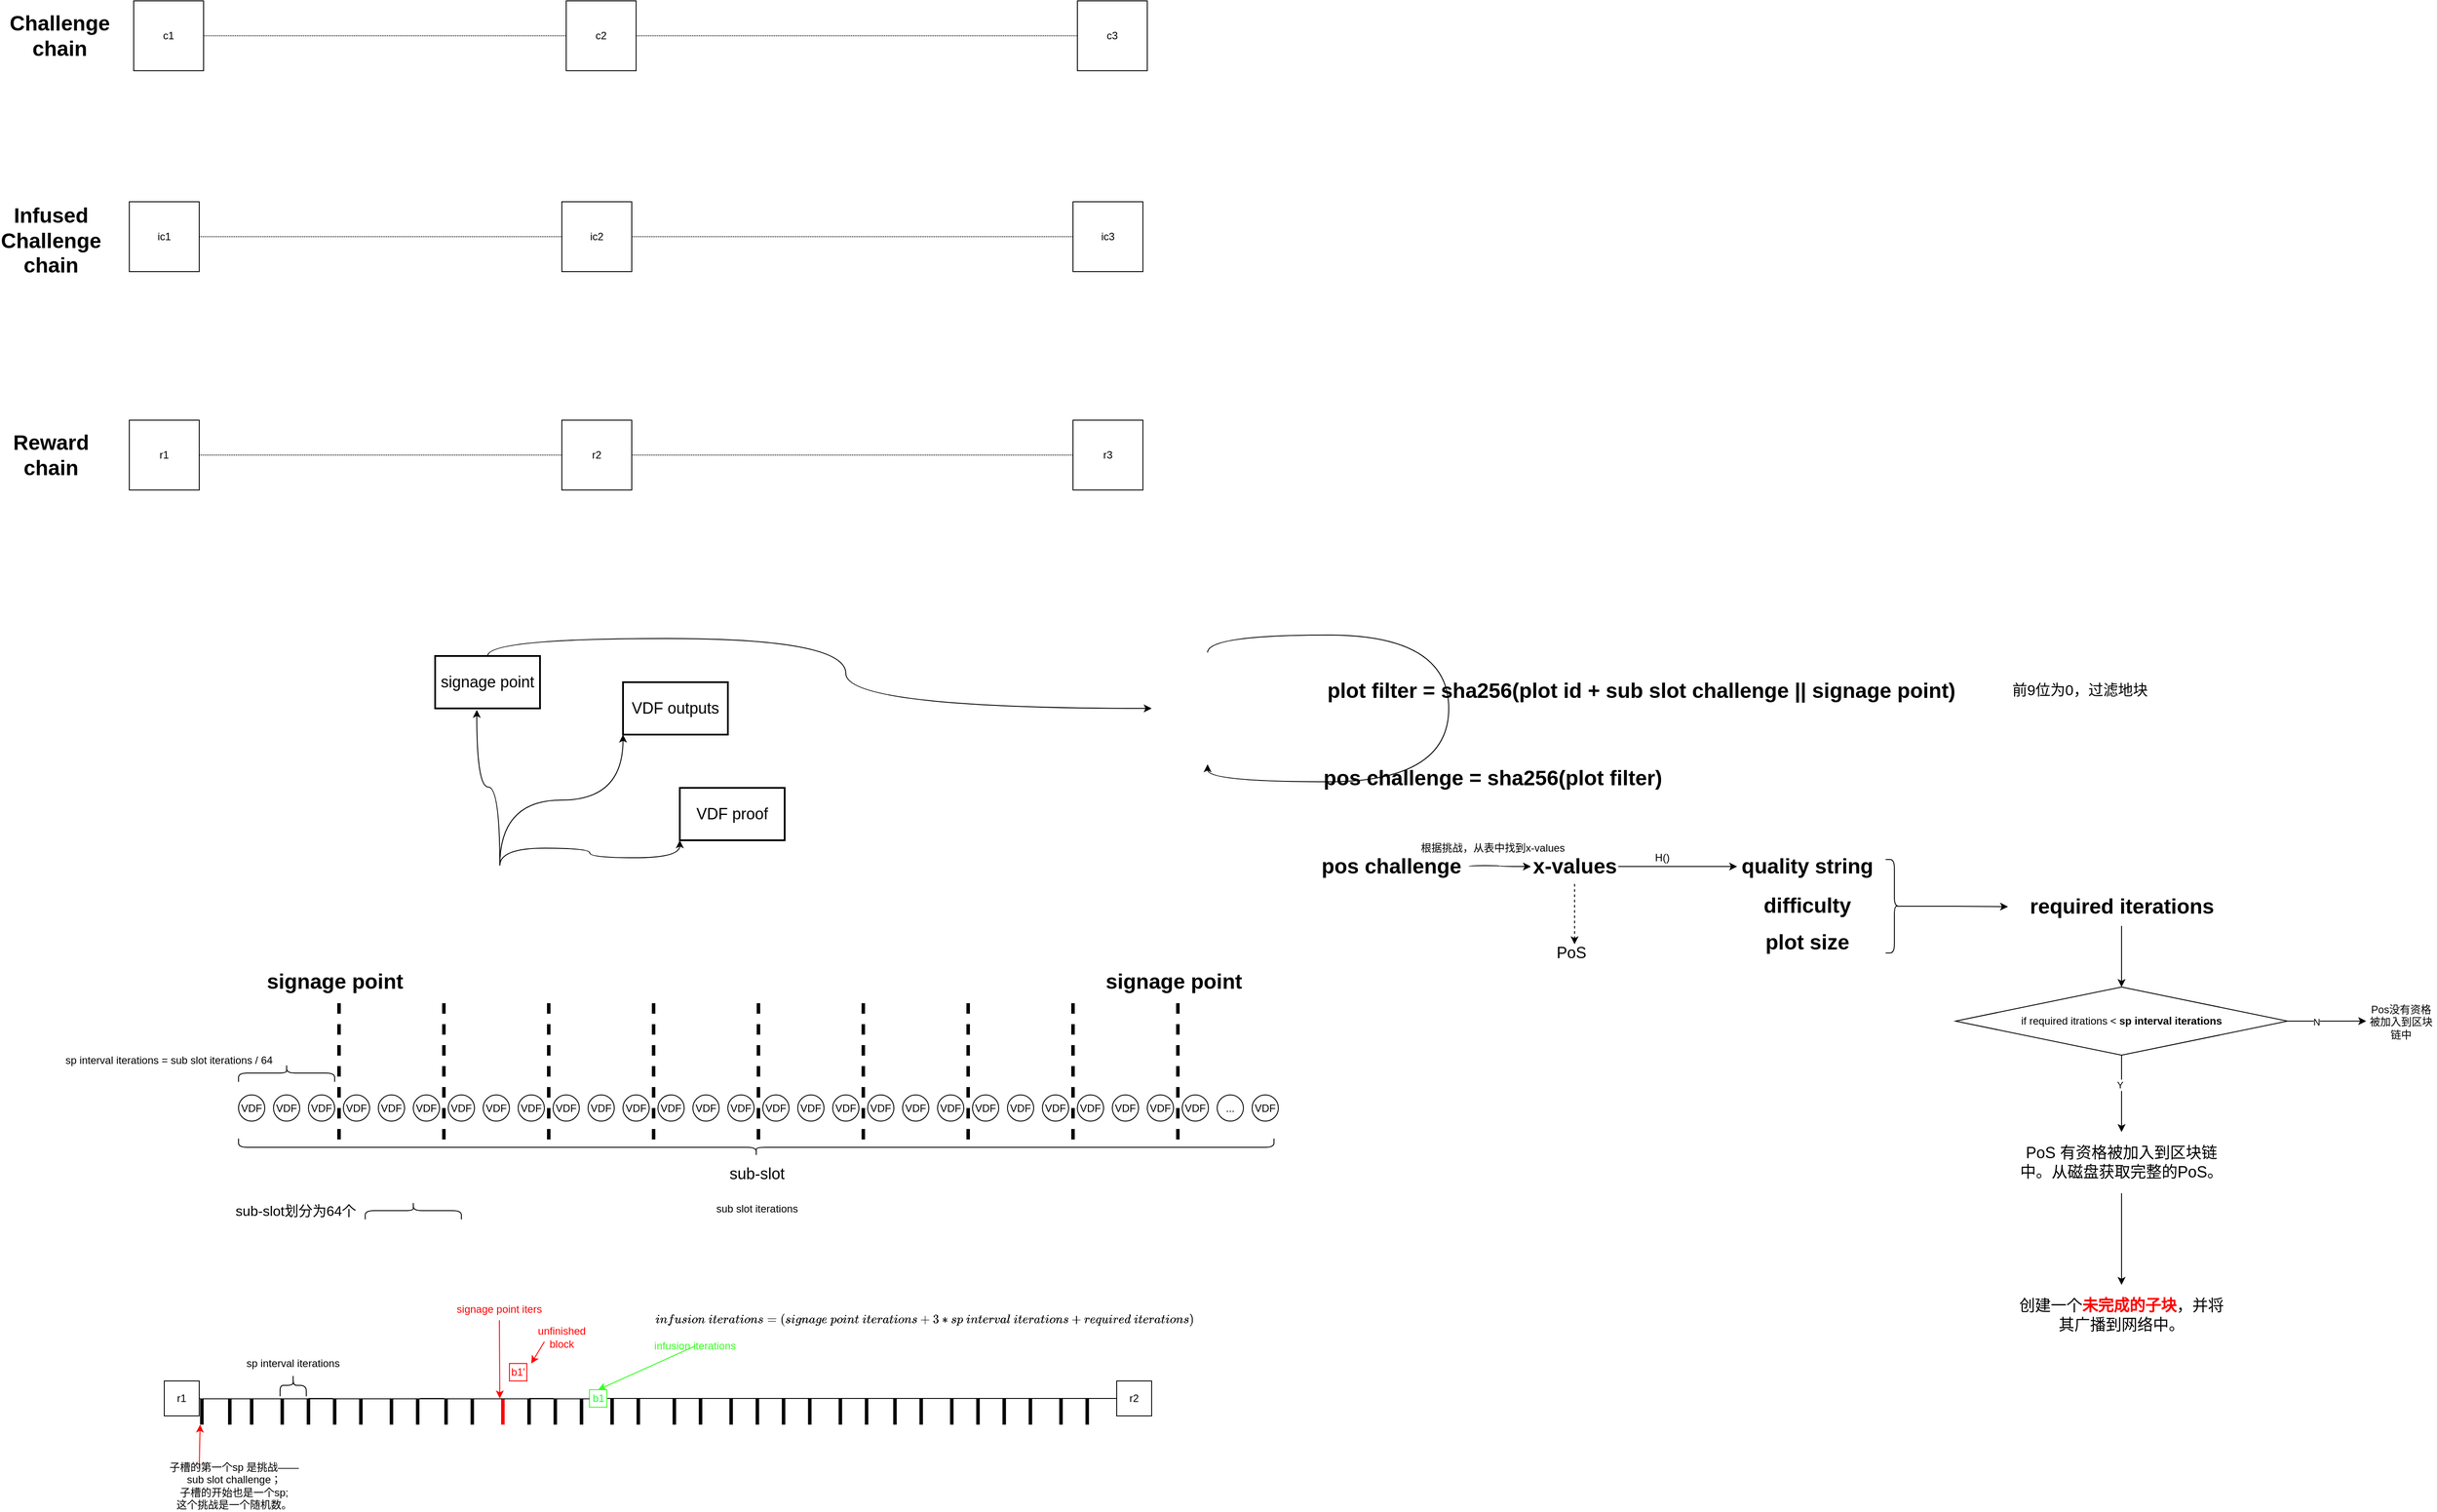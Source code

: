 <mxfile version="14.6.9" type="github">
  <diagram id="035lXdUgcAVy7hiELmCE" name="Page-1">
    <mxGraphModel dx="2868" dy="3054" grid="1" gridSize="10" guides="1" tooltips="1" connect="1" arrows="1" fold="1" page="1" pageScale="1" pageWidth="827" pageHeight="1169" math="1" shadow="0">
      <root>
        <mxCell id="0" />
        <mxCell id="1" parent="0" />
        <mxCell id="Hw3TztuoLMvqJDftlQ13-146" value="VDF" style="ellipse;whiteSpace=wrap;html=1;aspect=fixed;strokeWidth=1;" parent="1" vertex="1">
          <mxGeometry x="-1365" y="-817.5" width="30" height="30" as="geometry" />
        </mxCell>
        <mxCell id="Hw3TztuoLMvqJDftlQ13-150" value="&lt;span&gt;VDF&lt;/span&gt;" style="ellipse;whiteSpace=wrap;html=1;aspect=fixed;strokeWidth=1;" parent="1" vertex="1">
          <mxGeometry x="-1325" y="-817.5" width="30" height="30" as="geometry" />
        </mxCell>
        <mxCell id="Hw3TztuoLMvqJDftlQ13-151" value="&lt;span&gt;VDF&lt;/span&gt;" style="ellipse;whiteSpace=wrap;html=1;aspect=fixed;strokeWidth=1;" parent="1" vertex="1">
          <mxGeometry x="-1285" y="-817.5" width="30" height="30" as="geometry" />
        </mxCell>
        <mxCell id="Hw3TztuoLMvqJDftlQ13-152" value="&lt;span&gt;VDF&lt;/span&gt;" style="ellipse;whiteSpace=wrap;html=1;aspect=fixed;strokeWidth=1;" parent="1" vertex="1">
          <mxGeometry x="-1245" y="-817.5" width="30" height="30" as="geometry" />
        </mxCell>
        <mxCell id="Hw3TztuoLMvqJDftlQ13-153" value="&lt;span&gt;VDF&lt;/span&gt;" style="ellipse;whiteSpace=wrap;html=1;aspect=fixed;strokeWidth=1;" parent="1" vertex="1">
          <mxGeometry x="-1205" y="-817.5" width="30" height="30" as="geometry" />
        </mxCell>
        <mxCell id="Hw3TztuoLMvqJDftlQ13-154" value="&lt;meta charset=&quot;utf-8&quot;&gt;&lt;span style=&quot;color: rgb(0, 0, 0); font-family: helvetica; font-size: 12px; font-style: normal; font-weight: 400; letter-spacing: normal; text-align: center; text-indent: 0px; text-transform: none; word-spacing: 0px; background-color: rgb(248, 249, 250); display: inline; float: none;&quot;&gt;VDF&lt;/span&gt;" style="ellipse;whiteSpace=wrap;html=1;aspect=fixed;strokeWidth=1;" parent="1" vertex="1">
          <mxGeometry x="-1165" y="-817.5" width="30" height="30" as="geometry" />
        </mxCell>
        <mxCell id="Hw3TztuoLMvqJDftlQ13-155" value="&lt;span&gt;VDF&lt;/span&gt;" style="ellipse;whiteSpace=wrap;html=1;aspect=fixed;strokeWidth=1;" parent="1" vertex="1">
          <mxGeometry x="-1125" y="-817.5" width="30" height="30" as="geometry" />
        </mxCell>
        <mxCell id="Hw3TztuoLMvqJDftlQ13-156" value="&lt;span&gt;VDF&lt;/span&gt;" style="ellipse;whiteSpace=wrap;html=1;aspect=fixed;strokeWidth=1;" parent="1" vertex="1">
          <mxGeometry x="-1085" y="-817.5" width="30" height="30" as="geometry" />
        </mxCell>
        <mxCell id="Hw3TztuoLMvqJDftlQ13-157" value="&lt;span&gt;VDF&lt;/span&gt;" style="ellipse;whiteSpace=wrap;html=1;aspect=fixed;strokeWidth=1;" parent="1" vertex="1">
          <mxGeometry x="-1045" y="-817.5" width="30" height="30" as="geometry" />
        </mxCell>
        <mxCell id="Hw3TztuoLMvqJDftlQ13-158" value="&lt;span&gt;VDF&lt;/span&gt;" style="ellipse;whiteSpace=wrap;html=1;aspect=fixed;strokeWidth=1;" parent="1" vertex="1">
          <mxGeometry x="-1005" y="-817.5" width="30" height="30" as="geometry" />
        </mxCell>
        <mxCell id="Hw3TztuoLMvqJDftlQ13-159" value="&lt;span&gt;VDF&lt;/span&gt;" style="ellipse;whiteSpace=wrap;html=1;aspect=fixed;strokeWidth=1;" parent="1" vertex="1">
          <mxGeometry x="-965" y="-817.5" width="30" height="30" as="geometry" />
        </mxCell>
        <mxCell id="Hw3TztuoLMvqJDftlQ13-160" value="&lt;span&gt;VDF&lt;/span&gt;" style="ellipse;whiteSpace=wrap;html=1;aspect=fixed;strokeWidth=1;" parent="1" vertex="1">
          <mxGeometry x="-925" y="-817.5" width="30" height="30" as="geometry" />
        </mxCell>
        <mxCell id="Hw3TztuoLMvqJDftlQ13-161" value="&lt;span&gt;VDF&lt;/span&gt;" style="ellipse;whiteSpace=wrap;html=1;aspect=fixed;strokeWidth=1;" parent="1" vertex="1">
          <mxGeometry x="-885" y="-817.5" width="30" height="30" as="geometry" />
        </mxCell>
        <mxCell id="Hw3TztuoLMvqJDftlQ13-162" value="&lt;span&gt;VDF&lt;/span&gt;" style="ellipse;whiteSpace=wrap;html=1;aspect=fixed;strokeWidth=1;" parent="1" vertex="1">
          <mxGeometry x="-845" y="-817.5" width="30" height="30" as="geometry" />
        </mxCell>
        <mxCell id="Hw3TztuoLMvqJDftlQ13-163" value="&lt;span&gt;VDF&lt;/span&gt;" style="ellipse;whiteSpace=wrap;html=1;aspect=fixed;strokeWidth=1;" parent="1" vertex="1">
          <mxGeometry x="-805" y="-817.5" width="30" height="30" as="geometry" />
        </mxCell>
        <mxCell id="Hw3TztuoLMvqJDftlQ13-164" value="&lt;span&gt;VDF&lt;/span&gt;" style="ellipse;whiteSpace=wrap;html=1;aspect=fixed;strokeWidth=1;" parent="1" vertex="1">
          <mxGeometry x="-765" y="-817.5" width="30" height="30" as="geometry" />
        </mxCell>
        <mxCell id="Hw3TztuoLMvqJDftlQ13-165" value="&lt;span&gt;VDF&lt;/span&gt;" style="ellipse;whiteSpace=wrap;html=1;aspect=fixed;strokeWidth=1;" parent="1" vertex="1">
          <mxGeometry x="-725" y="-817.5" width="30" height="30" as="geometry" />
        </mxCell>
        <mxCell id="Hw3TztuoLMvqJDftlQ13-166" value="&lt;span&gt;VDF&lt;/span&gt;" style="ellipse;whiteSpace=wrap;html=1;aspect=fixed;strokeWidth=1;" parent="1" vertex="1">
          <mxGeometry x="-685" y="-817.5" width="30" height="30" as="geometry" />
        </mxCell>
        <mxCell id="Hw3TztuoLMvqJDftlQ13-167" value="&lt;span&gt;VDF&lt;/span&gt;" style="ellipse;whiteSpace=wrap;html=1;aspect=fixed;strokeWidth=1;" parent="1" vertex="1">
          <mxGeometry x="-645" y="-817.5" width="30" height="30" as="geometry" />
        </mxCell>
        <mxCell id="Hw3TztuoLMvqJDftlQ13-168" value="&lt;span&gt;VDF&lt;/span&gt;" style="ellipse;whiteSpace=wrap;html=1;aspect=fixed;strokeWidth=1;" parent="1" vertex="1">
          <mxGeometry x="-605" y="-817.5" width="30" height="30" as="geometry" />
        </mxCell>
        <mxCell id="Hw3TztuoLMvqJDftlQ13-169" value="&lt;span&gt;VDF&lt;/span&gt;" style="ellipse;whiteSpace=wrap;html=1;aspect=fixed;strokeWidth=1;" parent="1" vertex="1">
          <mxGeometry x="-565" y="-817.5" width="30" height="30" as="geometry" />
        </mxCell>
        <mxCell id="Hw3TztuoLMvqJDftlQ13-170" value="&lt;span&gt;VDF&lt;/span&gt;" style="ellipse;whiteSpace=wrap;html=1;aspect=fixed;strokeWidth=1;" parent="1" vertex="1">
          <mxGeometry x="-525" y="-817.5" width="30" height="30" as="geometry" />
        </mxCell>
        <mxCell id="Hw3TztuoLMvqJDftlQ13-171" value="&lt;span&gt;VDF&lt;/span&gt;" style="ellipse;whiteSpace=wrap;html=1;aspect=fixed;strokeWidth=1;" parent="1" vertex="1">
          <mxGeometry x="-485" y="-817.5" width="30" height="30" as="geometry" />
        </mxCell>
        <mxCell id="Hw3TztuoLMvqJDftlQ13-172" value="&lt;span&gt;VDF&lt;/span&gt;" style="ellipse;whiteSpace=wrap;html=1;aspect=fixed;strokeWidth=1;" parent="1" vertex="1">
          <mxGeometry x="-445" y="-817.5" width="30" height="30" as="geometry" />
        </mxCell>
        <mxCell id="Hw3TztuoLMvqJDftlQ13-173" value="&lt;span&gt;VDF&lt;/span&gt;" style="ellipse;whiteSpace=wrap;html=1;aspect=fixed;strokeWidth=1;" parent="1" vertex="1">
          <mxGeometry x="-405" y="-817.5" width="30" height="30" as="geometry" />
        </mxCell>
        <mxCell id="Hw3TztuoLMvqJDftlQ13-174" value="&lt;span&gt;VDF&lt;/span&gt;" style="ellipse;whiteSpace=wrap;html=1;aspect=fixed;strokeWidth=1;" parent="1" vertex="1">
          <mxGeometry x="-365" y="-817.5" width="30" height="30" as="geometry" />
        </mxCell>
        <mxCell id="Hw3TztuoLMvqJDftlQ13-175" value="&lt;span&gt;VDF&lt;/span&gt;" style="ellipse;whiteSpace=wrap;html=1;aspect=fixed;strokeWidth=1;" parent="1" vertex="1">
          <mxGeometry x="-325" y="-817.5" width="30" height="30" as="geometry" />
        </mxCell>
        <mxCell id="Hw3TztuoLMvqJDftlQ13-176" value="&lt;span&gt;VDF&lt;/span&gt;" style="ellipse;whiteSpace=wrap;html=1;aspect=fixed;strokeWidth=1;" parent="1" vertex="1">
          <mxGeometry x="-285" y="-817.5" width="30" height="30" as="geometry" />
        </mxCell>
        <mxCell id="Hw3TztuoLMvqJDftlQ13-177" value="&lt;span&gt;...&lt;/span&gt;" style="ellipse;whiteSpace=wrap;html=1;aspect=fixed;strokeWidth=1;" parent="1" vertex="1">
          <mxGeometry x="-245" y="-817.5" width="30" height="30" as="geometry" />
        </mxCell>
        <mxCell id="Hw3TztuoLMvqJDftlQ13-178" value="VDF" style="ellipse;whiteSpace=wrap;html=1;aspect=fixed;strokeWidth=1;" parent="1" vertex="1">
          <mxGeometry x="-205" y="-817.5" width="30" height="30" as="geometry" />
        </mxCell>
        <mxCell id="Hw3TztuoLMvqJDftlQ13-188" value="" style="shape=curlyBracket;whiteSpace=wrap;html=1;rounded=1;strokeWidth=1;rotation=-90;" parent="1" vertex="1">
          <mxGeometry x="-782.5" y="-1350" width="20" height="1185" as="geometry" />
        </mxCell>
        <mxCell id="Hw3TztuoLMvqJDftlQ13-189" value="&lt;font style=&quot;font-size: 18px&quot;&gt;sub-slot&lt;/font&gt;" style="text;html=1;align=center;verticalAlign=middle;resizable=0;points=[];autosize=1;strokeColor=none;" parent="1" vertex="1">
          <mxGeometry x="-812.5" y="-737.5" width="80" height="20" as="geometry" />
        </mxCell>
        <mxCell id="Hw3TztuoLMvqJDftlQ13-191" value="" style="shape=curlyBracket;whiteSpace=wrap;html=1;rounded=1;strokeWidth=1;rotation=90;" parent="1" vertex="1">
          <mxGeometry x="-1320" y="-897.5" width="20" height="110" as="geometry" />
        </mxCell>
        <mxCell id="Hw3TztuoLMvqJDftlQ13-193" value="" style="line;strokeWidth=4;direction=south;html=1;perimeter=backbonePerimeter;points=[];outlineConnect=0;dashed=1;" parent="1" vertex="1">
          <mxGeometry x="-1255" y="-922.5" width="10" height="160" as="geometry" />
        </mxCell>
        <mxCell id="Hw3TztuoLMvqJDftlQ13-194" value="" style="line;strokeWidth=4;direction=south;html=1;perimeter=backbonePerimeter;points=[];outlineConnect=0;dashed=1;" parent="1" vertex="1">
          <mxGeometry x="-1135" y="-922.5" width="10" height="160" as="geometry" />
        </mxCell>
        <mxCell id="Hw3TztuoLMvqJDftlQ13-195" value="" style="line;strokeWidth=4;direction=south;html=1;perimeter=backbonePerimeter;points=[];outlineConnect=0;dashed=1;" parent="1" vertex="1">
          <mxGeometry x="-1015" y="-922.5" width="10" height="160" as="geometry" />
        </mxCell>
        <mxCell id="Hw3TztuoLMvqJDftlQ13-196" value="" style="line;strokeWidth=4;direction=south;html=1;perimeter=backbonePerimeter;points=[];outlineConnect=0;dashed=1;" parent="1" vertex="1">
          <mxGeometry x="-895" y="-922.5" width="10" height="160" as="geometry" />
        </mxCell>
        <mxCell id="Hw3TztuoLMvqJDftlQ13-197" value="" style="line;strokeWidth=4;direction=south;html=1;perimeter=backbonePerimeter;points=[];outlineConnect=0;dashed=1;" parent="1" vertex="1">
          <mxGeometry x="-775" y="-922.5" width="10" height="160" as="geometry" />
        </mxCell>
        <mxCell id="Hw3TztuoLMvqJDftlQ13-198" value="" style="line;strokeWidth=4;direction=south;html=1;perimeter=backbonePerimeter;points=[];outlineConnect=0;dashed=1;" parent="1" vertex="1">
          <mxGeometry x="-655" y="-922.5" width="10" height="160" as="geometry" />
        </mxCell>
        <mxCell id="Hw3TztuoLMvqJDftlQ13-199" value="" style="line;strokeWidth=4;direction=south;html=1;perimeter=backbonePerimeter;points=[];outlineConnect=0;dashed=1;" parent="1" vertex="1">
          <mxGeometry x="-535" y="-922.5" width="10" height="160" as="geometry" />
        </mxCell>
        <mxCell id="Hw3TztuoLMvqJDftlQ13-200" value="" style="line;strokeWidth=4;direction=south;html=1;perimeter=backbonePerimeter;points=[];outlineConnect=0;dashed=1;" parent="1" vertex="1">
          <mxGeometry x="-415" y="-922.5" width="10" height="160" as="geometry" />
        </mxCell>
        <mxCell id="Hw3TztuoLMvqJDftlQ13-201" value="" style="line;strokeWidth=4;direction=south;html=1;perimeter=backbonePerimeter;points=[];outlineConnect=0;dashed=1;" parent="1" vertex="1">
          <mxGeometry x="-295" y="-922.5" width="10" height="160" as="geometry" />
        </mxCell>
        <mxCell id="Hw3TztuoLMvqJDftlQ13-203" value="signage point" style="text;strokeColor=none;fillColor=none;html=1;fontSize=24;fontStyle=1;verticalAlign=middle;align=center;" parent="1" vertex="1">
          <mxGeometry x="-1305" y="-967.5" width="100" height="40" as="geometry" />
        </mxCell>
        <mxCell id="Hw3TztuoLMvqJDftlQ13-204" value="signage point" style="text;strokeColor=none;fillColor=none;html=1;fontSize=24;fontStyle=1;verticalAlign=middle;align=center;" parent="1" vertex="1">
          <mxGeometry x="-345" y="-967.5" width="100" height="40" as="geometry" />
        </mxCell>
        <mxCell id="Hw3TztuoLMvqJDftlQ13-210" value="" style="group" parent="1" vertex="1" connectable="0">
          <mxGeometry x="-1375" y="-695" width="265" height="20" as="geometry" />
        </mxCell>
        <mxCell id="Hw3TztuoLMvqJDftlQ13-208" value="" style="shape=curlyBracket;whiteSpace=wrap;html=1;rounded=1;strokeWidth=1;rotation=90;" parent="Hw3TztuoLMvqJDftlQ13-210" vertex="1">
          <mxGeometry x="200" y="-45" width="20" height="110" as="geometry" />
        </mxCell>
        <mxCell id="Hw3TztuoLMvqJDftlQ13-209" value="&lt;font style=&quot;font-size: 16px&quot;&gt;sub-slot划分为64个&lt;/font&gt;" style="text;html=1;align=center;verticalAlign=middle;resizable=0;points=[];autosize=1;strokeColor=none;" parent="Hw3TztuoLMvqJDftlQ13-210" vertex="1">
          <mxGeometry width="150" height="20" as="geometry" />
        </mxCell>
        <mxCell id="Hw3TztuoLMvqJDftlQ13-215" value="sp interval iterations = sub slot iterations / 64" style="text;html=1;align=center;verticalAlign=middle;resizable=0;points=[];autosize=1;strokeColor=none;" parent="1" vertex="1">
          <mxGeometry x="-1570" y="-867.5" width="250" height="20" as="geometry" />
        </mxCell>
        <mxCell id="Hw3TztuoLMvqJDftlQ13-216" value="sub slot iterations" style="text;html=1;align=center;verticalAlign=middle;resizable=0;points=[];autosize=1;strokeColor=none;" parent="1" vertex="1">
          <mxGeometry x="-827.5" y="-697.5" width="110" height="20" as="geometry" />
        </mxCell>
        <mxCell id="Hw3TztuoLMvqJDftlQ13-223" style="edgeStyle=orthogonalEdgeStyle;rounded=0;orthogonalLoop=1;jettySize=auto;html=1;exitX=1;exitY=0;exitDx=0;exitDy=0;entryX=0.397;entryY=1.029;entryDx=0;entryDy=0;entryPerimeter=0;curved=1;" parent="1" source="Hw3TztuoLMvqJDftlQ13-218" target="Hw3TztuoLMvqJDftlQ13-220" edge="1">
          <mxGeometry relative="1" as="geometry">
            <mxPoint x="-1061.627" y="-1183.882" as="sourcePoint" />
          </mxGeometry>
        </mxCell>
        <mxCell id="Hw3TztuoLMvqJDftlQ13-226" style="edgeStyle=orthogonalEdgeStyle;rounded=0;orthogonalLoop=1;jettySize=auto;html=1;exitX=1;exitY=0;exitDx=0;exitDy=0;entryX=0;entryY=1;entryDx=0;entryDy=0;curved=1;" parent="1" source="Hw3TztuoLMvqJDftlQ13-218" target="Hw3TztuoLMvqJDftlQ13-221" edge="1">
          <mxGeometry relative="1" as="geometry">
            <mxPoint x="-993.745" y="-1161.255" as="sourcePoint" />
          </mxGeometry>
        </mxCell>
        <mxCell id="Hw3TztuoLMvqJDftlQ13-227" style="edgeStyle=orthogonalEdgeStyle;rounded=0;orthogonalLoop=1;jettySize=auto;html=1;exitX=1;exitY=0;exitDx=0;exitDy=0;entryX=0;entryY=1;entryDx=0;entryDy=0;curved=1;" parent="1" source="Hw3TztuoLMvqJDftlQ13-218" target="Hw3TztuoLMvqJDftlQ13-222" edge="1">
          <mxGeometry relative="1" as="geometry">
            <mxPoint x="-993.745" y="-1070.745" as="sourcePoint" />
          </mxGeometry>
        </mxCell>
        <mxCell id="Hw3TztuoLMvqJDftlQ13-218" value="" style="shape=image;html=1;verticalAlign=top;verticalLabelPosition=bottom;labelBackgroundColor=#ffffff;imageAspect=0;aspect=fixed;image=https://cdn4.iconfinder.com/data/icons/free-large-boss-icon-set/128/King.png;dashed=1;strokeWidth=2;" parent="1" vertex="1">
          <mxGeometry x="-1194" y="-1080" width="128" height="128" as="geometry" />
        </mxCell>
        <mxCell id="Hw3TztuoLMvqJDftlQ13-230" style="edgeStyle=orthogonalEdgeStyle;curved=1;rounded=0;orthogonalLoop=1;jettySize=auto;html=1;exitX=0.5;exitY=0;exitDx=0;exitDy=0;" parent="1" source="Hw3TztuoLMvqJDftlQ13-220" target="Hw3TztuoLMvqJDftlQ13-229" edge="1">
          <mxGeometry relative="1" as="geometry" />
        </mxCell>
        <mxCell id="Hw3TztuoLMvqJDftlQ13-220" value="&lt;font style=&quot;font-size: 18px&quot;&gt;signage point&lt;/font&gt;" style="rounded=0;whiteSpace=wrap;html=1;strokeWidth=2;" parent="1" vertex="1">
          <mxGeometry x="-1140" y="-1320" width="120" height="60" as="geometry" />
        </mxCell>
        <mxCell id="Hw3TztuoLMvqJDftlQ13-221" value="&lt;font style=&quot;font-size: 18px&quot;&gt;VDF outputs&lt;/font&gt;" style="rounded=0;whiteSpace=wrap;html=1;strokeWidth=2;" parent="1" vertex="1">
          <mxGeometry x="-925" y="-1290" width="120" height="60" as="geometry" />
        </mxCell>
        <mxCell id="Hw3TztuoLMvqJDftlQ13-222" value="&lt;font style=&quot;font-size: 18px&quot;&gt;VDF proof&lt;/font&gt;" style="rounded=0;whiteSpace=wrap;html=1;strokeWidth=2;" parent="1" vertex="1">
          <mxGeometry x="-860" y="-1169" width="120" height="60" as="geometry" />
        </mxCell>
        <mxCell id="Hw3TztuoLMvqJDftlQ13-229" value="" style="shape=image;html=1;verticalAlign=top;verticalLabelPosition=bottom;labelBackgroundColor=#ffffff;imageAspect=0;aspect=fixed;image=https://cdn0.iconfinder.com/data/icons/streamline-emoji-1/48/138-man-farmer-2-128.png;strokeWidth=2;" parent="1" vertex="1">
          <mxGeometry x="-320" y="-1324" width="128" height="128" as="geometry" />
        </mxCell>
        <mxCell id="Hw3TztuoLMvqJDftlQ13-232" style="edgeStyle=orthogonalEdgeStyle;curved=1;rounded=0;orthogonalLoop=1;jettySize=auto;html=1;exitX=0.5;exitY=0;exitDx=0;exitDy=0;" parent="1" source="Hw3TztuoLMvqJDftlQ13-229" target="Hw3TztuoLMvqJDftlQ13-229" edge="1">
          <mxGeometry relative="1" as="geometry">
            <Array as="points">
              <mxPoint x="-256" y="-1344" />
              <mxPoint x="20" y="-1344" />
              <mxPoint x="20" y="-1176" />
              <mxPoint x="-256" y="-1176" />
            </Array>
          </mxGeometry>
        </mxCell>
        <mxCell id="Hw3TztuoLMvqJDftlQ13-247" value="plot filter = sha256(plot id + sub slot challenge || signage point)" style="text;strokeColor=none;fillColor=none;html=1;fontSize=24;fontStyle=1;verticalAlign=middle;align=center;" parent="1" vertex="1">
          <mxGeometry x="190" y="-1300" width="100" height="40" as="geometry" />
        </mxCell>
        <mxCell id="Hw3TztuoLMvqJDftlQ13-249" value="pos challenge = sha256(plot filter)" style="text;strokeColor=none;fillColor=none;html=1;fontSize=24;fontStyle=1;verticalAlign=middle;align=center;" parent="1" vertex="1">
          <mxGeometry x="20" y="-1200" width="100" height="40" as="geometry" />
        </mxCell>
        <mxCell id="Hw3TztuoLMvqJDftlQ13-250" value="" style="shape=image;html=1;verticalAlign=top;verticalLabelPosition=bottom;labelBackgroundColor=#ffffff;imageAspect=0;aspect=fixed;image=https://cdn3.iconfinder.com/data/icons/google-material-design-icons/48/ic_looks_one_48px-128.png;strokeWidth=2;" parent="1" vertex="1">
          <mxGeometry x="-120.86" y="-1333" width="43" height="43" as="geometry" />
        </mxCell>
        <mxCell id="Hw3TztuoLMvqJDftlQ13-251" value="" style="shape=image;html=1;verticalAlign=top;verticalLabelPosition=bottom;labelBackgroundColor=#ffffff;imageAspect=0;aspect=fixed;image=https://cdn3.iconfinder.com/data/icons/google-material-design-icons/48/ic_looks_two_48px-128.png;strokeWidth=2;" parent="1" vertex="1">
          <mxGeometry x="-130" y="-1230" width="44" height="44" as="geometry" />
        </mxCell>
        <mxCell id="Hw3TztuoLMvqJDftlQ13-252" value="" style="shape=image;html=1;verticalAlign=top;verticalLabelPosition=bottom;labelBackgroundColor=#ffffff;imageAspect=0;aspect=fixed;image=https://cdn3.iconfinder.com/data/icons/google-material-design-icons/48/ic_looks_3_48px-128.png;strokeWidth=2;" parent="1" vertex="1">
          <mxGeometry x="-136" y="-1140" width="50" height="50" as="geometry" />
        </mxCell>
        <mxCell id="Hw3TztuoLMvqJDftlQ13-257" style="edgeStyle=orthogonalEdgeStyle;curved=1;rounded=0;orthogonalLoop=1;jettySize=auto;html=1;exitX=1;exitY=0.5;exitDx=0;exitDy=0;" parent="1" source="Hw3TztuoLMvqJDftlQ13-254" target="Hw3TztuoLMvqJDftlQ13-255" edge="1">
          <mxGeometry relative="1" as="geometry">
            <Array as="points">
              <mxPoint x="43" y="-1080" />
              <mxPoint x="79" y="-1080" />
              <mxPoint x="79" y="-1079" />
            </Array>
          </mxGeometry>
        </mxCell>
        <mxCell id="Hw3TztuoLMvqJDftlQ13-254" value="pos challenge" style="text;strokeColor=none;fillColor=none;html=1;fontSize=24;fontStyle=1;verticalAlign=middle;align=center;" parent="1" vertex="1">
          <mxGeometry x="-136" y="-1109" width="179.36" height="60" as="geometry" />
        </mxCell>
        <mxCell id="Hw3TztuoLMvqJDftlQ13-259" style="edgeStyle=orthogonalEdgeStyle;curved=1;rounded=0;orthogonalLoop=1;jettySize=auto;html=1;exitX=1;exitY=0.5;exitDx=0;exitDy=0;entryX=0;entryY=0.5;entryDx=0;entryDy=0;" parent="1" source="Hw3TztuoLMvqJDftlQ13-255" target="Hw3TztuoLMvqJDftlQ13-258" edge="1">
          <mxGeometry relative="1" as="geometry" />
        </mxCell>
        <mxCell id="OnlhV0EbAjbbrlNydcv9-27" style="edgeStyle=orthogonalEdgeStyle;rounded=0;orthogonalLoop=1;jettySize=auto;html=1;exitX=0.5;exitY=1;exitDx=0;exitDy=0;dashed=1;" parent="1" source="Hw3TztuoLMvqJDftlQ13-255" edge="1">
          <mxGeometry relative="1" as="geometry">
            <mxPoint x="164" y="-990" as="targetPoint" />
          </mxGeometry>
        </mxCell>
        <mxCell id="Hw3TztuoLMvqJDftlQ13-255" value="x-values" style="text;strokeColor=none;fillColor=none;html=1;fontSize=24;fontStyle=1;verticalAlign=middle;align=center;" parent="1" vertex="1">
          <mxGeometry x="114" y="-1099" width="100" height="40" as="geometry" />
        </mxCell>
        <mxCell id="Hw3TztuoLMvqJDftlQ13-258" value="quality string" style="text;strokeColor=none;fillColor=none;html=1;fontSize=24;fontStyle=1;verticalAlign=middle;align=center;" parent="1" vertex="1">
          <mxGeometry x="350" y="-1104" width="160" height="50" as="geometry" />
        </mxCell>
        <mxCell id="Hw3TztuoLMvqJDftlQ13-260" value="H()" style="text;html=1;align=center;verticalAlign=middle;resizable=0;points=[];autosize=1;strokeColor=none;" parent="1" vertex="1">
          <mxGeometry x="249" y="-1099" width="30" height="20" as="geometry" />
        </mxCell>
        <mxCell id="Hw3TztuoLMvqJDftlQ13-261" value="&lt;font style=&quot;font-size: 17px&quot;&gt;前9位为0，过滤地块&lt;/font&gt;" style="text;html=1;align=center;verticalAlign=middle;resizable=0;points=[];autosize=1;strokeColor=none;" parent="1" vertex="1">
          <mxGeometry x="657" y="-1290" width="170" height="20" as="geometry" />
        </mxCell>
        <mxCell id="OnlhV0EbAjbbrlNydcv9-19" value="difficulty" style="text;strokeColor=none;fillColor=none;html=1;fontSize=24;fontStyle=1;verticalAlign=middle;align=center;" parent="1" vertex="1">
          <mxGeometry x="350" y="-1059" width="160" height="50" as="geometry" />
        </mxCell>
        <mxCell id="OnlhV0EbAjbbrlNydcv9-20" value="plot size" style="text;strokeColor=none;fillColor=none;html=1;fontSize=24;fontStyle=1;verticalAlign=middle;align=center;" parent="1" vertex="1">
          <mxGeometry x="350" y="-1017.5" width="160" height="50" as="geometry" />
        </mxCell>
        <mxCell id="OnlhV0EbAjbbrlNydcv9-21" value="" style="group" parent="1" vertex="1" connectable="0">
          <mxGeometry x="600" y="-1055" width="380" height="525" as="geometry" />
        </mxCell>
        <mxCell id="OnlhV0EbAjbbrlNydcv9-1" value="required iterations" style="text;strokeColor=none;fillColor=none;html=1;fontSize=24;fontStyle=1;verticalAlign=middle;align=center;" parent="OnlhV0EbAjbbrlNydcv9-21" vertex="1">
          <mxGeometry x="60" width="260" height="44" as="geometry" />
        </mxCell>
        <mxCell id="OnlhV0EbAjbbrlNydcv9-6" value="if required itrations &amp;lt; &lt;b&gt;sp interval iterations&lt;/b&gt;" style="rhombus;whiteSpace=wrap;html=1;" parent="OnlhV0EbAjbbrlNydcv9-21" vertex="1">
          <mxGeometry y="114" width="380" height="78" as="geometry" />
        </mxCell>
        <mxCell id="OnlhV0EbAjbbrlNydcv9-8" style="edgeStyle=orthogonalEdgeStyle;rounded=0;orthogonalLoop=1;jettySize=auto;html=1;exitX=0.5;exitY=1;exitDx=0;exitDy=0;entryX=0.5;entryY=0;entryDx=0;entryDy=0;" parent="OnlhV0EbAjbbrlNydcv9-21" source="OnlhV0EbAjbbrlNydcv9-1" target="OnlhV0EbAjbbrlNydcv9-6" edge="1">
          <mxGeometry relative="1" as="geometry" />
        </mxCell>
        <mxCell id="OnlhV0EbAjbbrlNydcv9-10" value="&lt;span style=&quot;font-size: 18px&quot;&gt;PoS 有资格被加入到区块链中。从磁盘获取完整的PoS。&lt;/span&gt;" style="text;html=1;strokeColor=none;fillColor=none;align=center;verticalAlign=middle;whiteSpace=wrap;rounded=0;" parent="OnlhV0EbAjbbrlNydcv9-21" vertex="1">
          <mxGeometry x="67" y="280" width="246" height="70" as="geometry" />
        </mxCell>
        <mxCell id="OnlhV0EbAjbbrlNydcv9-13" style="edgeStyle=orthogonalEdgeStyle;rounded=0;orthogonalLoop=1;jettySize=auto;html=1;exitX=0.5;exitY=1;exitDx=0;exitDy=0;" parent="OnlhV0EbAjbbrlNydcv9-21" source="OnlhV0EbAjbbrlNydcv9-6" target="OnlhV0EbAjbbrlNydcv9-10" edge="1">
          <mxGeometry relative="1" as="geometry" />
        </mxCell>
        <mxCell id="OnlhV0EbAjbbrlNydcv9-14" value="Y" style="edgeLabel;html=1;align=center;verticalAlign=middle;resizable=0;points=[];" parent="OnlhV0EbAjbbrlNydcv9-13" vertex="1" connectable="0">
          <mxGeometry x="-0.236" y="-2" relative="1" as="geometry">
            <mxPoint as="offset" />
          </mxGeometry>
        </mxCell>
        <mxCell id="OnlhV0EbAjbbrlNydcv9-17" value="&lt;span style=&quot;font-size: 18px&quot;&gt;创建一个&lt;b&gt;&lt;font color=&quot;#ff0000&quot;&gt;未完成的子块&lt;/font&gt;&lt;/b&gt;，并将其广播到网络中。&lt;/span&gt;" style="text;html=1;strokeColor=none;fillColor=none;align=center;verticalAlign=middle;whiteSpace=wrap;rounded=0;" parent="OnlhV0EbAjbbrlNydcv9-21" vertex="1">
          <mxGeometry x="67" y="455" width="246" height="70" as="geometry" />
        </mxCell>
        <mxCell id="OnlhV0EbAjbbrlNydcv9-18" style="edgeStyle=orthogonalEdgeStyle;rounded=0;orthogonalLoop=1;jettySize=auto;html=1;exitX=0.5;exitY=1;exitDx=0;exitDy=0;" parent="OnlhV0EbAjbbrlNydcv9-21" source="OnlhV0EbAjbbrlNydcv9-10" target="OnlhV0EbAjbbrlNydcv9-17" edge="1">
          <mxGeometry relative="1" as="geometry" />
        </mxCell>
        <mxCell id="OnlhV0EbAjbbrlNydcv9-23" style="edgeStyle=orthogonalEdgeStyle;rounded=0;orthogonalLoop=1;jettySize=auto;html=1;exitX=0.1;exitY=0.5;exitDx=0;exitDy=0;exitPerimeter=0;" parent="1" source="OnlhV0EbAjbbrlNydcv9-22" target="OnlhV0EbAjbbrlNydcv9-1" edge="1">
          <mxGeometry relative="1" as="geometry" />
        </mxCell>
        <mxCell id="OnlhV0EbAjbbrlNydcv9-22" value="" style="shape=curlyBracket;whiteSpace=wrap;html=1;rounded=1;flipH=1;" parent="1" vertex="1">
          <mxGeometry x="520" y="-1087" width="20" height="107" as="geometry" />
        </mxCell>
        <mxCell id="OnlhV0EbAjbbrlNydcv9-24" style="edgeStyle=orthogonalEdgeStyle;rounded=0;orthogonalLoop=1;jettySize=auto;html=1;exitX=1;exitY=0.5;exitDx=0;exitDy=0;" parent="1" source="OnlhV0EbAjbbrlNydcv9-6" edge="1">
          <mxGeometry relative="1" as="geometry">
            <mxPoint x="1070" y="-902" as="targetPoint" />
          </mxGeometry>
        </mxCell>
        <mxCell id="OnlhV0EbAjbbrlNydcv9-26" value="N" style="edgeLabel;html=1;align=center;verticalAlign=middle;resizable=0;points=[];" parent="OnlhV0EbAjbbrlNydcv9-24" vertex="1" connectable="0">
          <mxGeometry x="-0.267" relative="1" as="geometry">
            <mxPoint y="1" as="offset" />
          </mxGeometry>
        </mxCell>
        <mxCell id="OnlhV0EbAjbbrlNydcv9-25" value="Pos没有资格被加入到区块链中" style="text;html=1;strokeColor=none;fillColor=none;align=center;verticalAlign=middle;whiteSpace=wrap;rounded=0;" parent="1" vertex="1">
          <mxGeometry x="1070" y="-927.5" width="80" height="52" as="geometry" />
        </mxCell>
        <mxCell id="OnlhV0EbAjbbrlNydcv9-28" value="&lt;font style=&quot;font-size: 18px&quot;&gt;PoS&lt;/font&gt;" style="text;html=1;align=center;verticalAlign=middle;resizable=0;points=[];autosize=1;strokeColor=none;" parent="1" vertex="1">
          <mxGeometry x="135" y="-990" width="50" height="20" as="geometry" />
        </mxCell>
        <mxCell id="OnlhV0EbAjbbrlNydcv9-29" value="" style="endArrow=none;html=1;startArrow=none;" parent="1" source="OnlhV0EbAjbbrlNydcv9-133" edge="1">
          <mxGeometry width="50" height="50" relative="1" as="geometry">
            <mxPoint x="-1410" y="-470" as="sourcePoint" />
            <mxPoint x="-360" y="-470" as="targetPoint" />
          </mxGeometry>
        </mxCell>
        <mxCell id="OnlhV0EbAjbbrlNydcv9-30" value="" style="line;strokeWidth=4;direction=south;html=1;perimeter=backbonePerimeter;points=[];outlineConnect=0;" parent="1" vertex="1">
          <mxGeometry x="-1412" y="-470" width="10" height="30" as="geometry" />
        </mxCell>
        <mxCell id="OnlhV0EbAjbbrlNydcv9-31" value="" style="endArrow=none;html=1;" parent="1" target="OnlhV0EbAjbbrlNydcv9-30" edge="1">
          <mxGeometry width="50" height="50" relative="1" as="geometry">
            <mxPoint x="-1410" y="-470" as="sourcePoint" />
            <mxPoint x="-360" y="-470" as="targetPoint" />
          </mxGeometry>
        </mxCell>
        <mxCell id="OnlhV0EbAjbbrlNydcv9-33" value="r1" style="whiteSpace=wrap;html=1;aspect=fixed;" parent="1" vertex="1">
          <mxGeometry x="-1450" y="-490" width="40" height="40" as="geometry" />
        </mxCell>
        <mxCell id="OnlhV0EbAjbbrlNydcv9-34" value="" style="line;strokeWidth=4;direction=south;html=1;perimeter=backbonePerimeter;points=[];outlineConnect=0;" parent="1" vertex="1">
          <mxGeometry x="-1355" y="-470" width="10" height="30" as="geometry" />
        </mxCell>
        <mxCell id="OnlhV0EbAjbbrlNydcv9-35" value="" style="line;strokeWidth=4;direction=south;html=1;perimeter=backbonePerimeter;points=[];outlineConnect=0;" parent="1" vertex="1">
          <mxGeometry x="-1320" y="-470" width="10" height="30" as="geometry" />
        </mxCell>
        <mxCell id="OnlhV0EbAjbbrlNydcv9-36" value="" style="line;strokeWidth=4;direction=south;html=1;perimeter=backbonePerimeter;points=[];outlineConnect=0;" parent="1" vertex="1">
          <mxGeometry x="-1290" y="-470" width="10" height="30" as="geometry" />
        </mxCell>
        <mxCell id="OnlhV0EbAjbbrlNydcv9-37" value="" style="line;strokeWidth=4;direction=south;html=1;perimeter=backbonePerimeter;points=[];outlineConnect=0;" parent="1" vertex="1">
          <mxGeometry x="-1260" y="-470" width="10" height="30" as="geometry" />
        </mxCell>
        <mxCell id="OnlhV0EbAjbbrlNydcv9-38" value="" style="endArrow=none;html=1;" parent="1" target="OnlhV0EbAjbbrlNydcv9-37" edge="1">
          <mxGeometry width="50" height="50" relative="1" as="geometry">
            <mxPoint x="-1285" y="-470" as="sourcePoint" />
            <mxPoint x="-235" y="-470" as="targetPoint" />
          </mxGeometry>
        </mxCell>
        <mxCell id="OnlhV0EbAjbbrlNydcv9-39" value="" style="line;strokeWidth=4;direction=south;html=1;perimeter=backbonePerimeter;points=[];outlineConnect=0;" parent="1" vertex="1">
          <mxGeometry x="-1230" y="-470" width="10" height="30" as="geometry" />
        </mxCell>
        <mxCell id="OnlhV0EbAjbbrlNydcv9-40" value="" style="line;strokeWidth=4;direction=south;html=1;perimeter=backbonePerimeter;points=[];outlineConnect=0;" parent="1" vertex="1">
          <mxGeometry x="-1195" y="-470" width="10" height="30" as="geometry" />
        </mxCell>
        <mxCell id="OnlhV0EbAjbbrlNydcv9-41" value="" style="line;strokeWidth=4;direction=south;html=1;perimeter=backbonePerimeter;points=[];outlineConnect=0;" parent="1" vertex="1">
          <mxGeometry x="-1165" y="-470" width="10" height="30" as="geometry" />
        </mxCell>
        <mxCell id="OnlhV0EbAjbbrlNydcv9-56" value="" style="line;strokeWidth=4;direction=south;html=1;perimeter=backbonePerimeter;points=[];outlineConnect=0;" parent="1" vertex="1">
          <mxGeometry x="-1132.5" y="-470" width="10" height="30" as="geometry" />
        </mxCell>
        <mxCell id="OnlhV0EbAjbbrlNydcv9-57" value="" style="endArrow=none;html=1;" parent="1" target="OnlhV0EbAjbbrlNydcv9-56" edge="1">
          <mxGeometry width="50" height="50" relative="1" as="geometry">
            <mxPoint x="-1157.5" y="-470" as="sourcePoint" />
            <mxPoint x="-107.5" y="-470" as="targetPoint" />
          </mxGeometry>
        </mxCell>
        <mxCell id="OnlhV0EbAjbbrlNydcv9-58" value="" style="line;strokeWidth=4;direction=south;html=1;perimeter=backbonePerimeter;points=[];outlineConnect=0;" parent="1" vertex="1">
          <mxGeometry x="-1102.5" y="-470" width="10" height="30" as="geometry" />
        </mxCell>
        <mxCell id="OnlhV0EbAjbbrlNydcv9-59" value="" style="line;strokeWidth=4;direction=south;html=1;perimeter=backbonePerimeter;points=[];outlineConnect=0;strokeColor=#FF0000;" parent="1" vertex="1">
          <mxGeometry x="-1067.5" y="-470" width="10" height="30" as="geometry" />
        </mxCell>
        <mxCell id="OnlhV0EbAjbbrlNydcv9-60" value="" style="line;strokeWidth=4;direction=south;html=1;perimeter=backbonePerimeter;points=[];outlineConnect=0;" parent="1" vertex="1">
          <mxGeometry x="-1037.5" y="-470" width="10" height="30" as="geometry" />
        </mxCell>
        <mxCell id="OnlhV0EbAjbbrlNydcv9-61" value="" style="line;strokeWidth=4;direction=south;html=1;perimeter=backbonePerimeter;points=[];outlineConnect=0;" parent="1" vertex="1">
          <mxGeometry x="-1007.5" y="-470" width="10" height="30" as="geometry" />
        </mxCell>
        <mxCell id="OnlhV0EbAjbbrlNydcv9-62" value="" style="endArrow=none;html=1;" parent="1" target="OnlhV0EbAjbbrlNydcv9-61" edge="1">
          <mxGeometry width="50" height="50" relative="1" as="geometry">
            <mxPoint x="-1032.5" y="-470" as="sourcePoint" />
            <mxPoint x="17.5" y="-470" as="targetPoint" />
          </mxGeometry>
        </mxCell>
        <mxCell id="OnlhV0EbAjbbrlNydcv9-63" value="" style="line;strokeWidth=4;direction=south;html=1;perimeter=backbonePerimeter;points=[];outlineConnect=0;" parent="1" vertex="1">
          <mxGeometry x="-977.5" y="-470" width="10" height="30" as="geometry" />
        </mxCell>
        <mxCell id="OnlhV0EbAjbbrlNydcv9-64" value="" style="line;strokeWidth=4;direction=south;html=1;perimeter=backbonePerimeter;points=[];outlineConnect=0;" parent="1" vertex="1">
          <mxGeometry x="-942.5" y="-470" width="10" height="30" as="geometry" />
        </mxCell>
        <mxCell id="OnlhV0EbAjbbrlNydcv9-65" value="" style="line;strokeWidth=4;direction=south;html=1;perimeter=backbonePerimeter;points=[];outlineConnect=0;" parent="1" vertex="1">
          <mxGeometry x="-912.5" y="-470" width="10" height="30" as="geometry" />
        </mxCell>
        <mxCell id="OnlhV0EbAjbbrlNydcv9-106" value="" style="line;strokeWidth=4;direction=south;html=1;perimeter=backbonePerimeter;points=[];outlineConnect=0;" parent="1" vertex="1">
          <mxGeometry x="-871.25" y="-470" width="10" height="30" as="geometry" />
        </mxCell>
        <mxCell id="OnlhV0EbAjbbrlNydcv9-107" value="" style="line;strokeWidth=4;direction=south;html=1;perimeter=backbonePerimeter;points=[];outlineConnect=0;" parent="1" vertex="1">
          <mxGeometry x="-841.25" y="-470" width="10" height="30" as="geometry" />
        </mxCell>
        <mxCell id="OnlhV0EbAjbbrlNydcv9-108" value="" style="line;strokeWidth=4;direction=south;html=1;perimeter=backbonePerimeter;points=[];outlineConnect=0;" parent="1" vertex="1">
          <mxGeometry x="-806.25" y="-470" width="10" height="30" as="geometry" />
        </mxCell>
        <mxCell id="OnlhV0EbAjbbrlNydcv9-109" value="" style="line;strokeWidth=4;direction=south;html=1;perimeter=backbonePerimeter;points=[];outlineConnect=0;" parent="1" vertex="1">
          <mxGeometry x="-776.25" y="-470" width="10" height="30" as="geometry" />
        </mxCell>
        <mxCell id="OnlhV0EbAjbbrlNydcv9-110" value="" style="line;strokeWidth=4;direction=south;html=1;perimeter=backbonePerimeter;points=[];outlineConnect=0;" parent="1" vertex="1">
          <mxGeometry x="-746.25" y="-470" width="10" height="30" as="geometry" />
        </mxCell>
        <mxCell id="OnlhV0EbAjbbrlNydcv9-111" value="" style="endArrow=none;html=1;" parent="1" target="OnlhV0EbAjbbrlNydcv9-110" edge="1">
          <mxGeometry width="50" height="50" relative="1" as="geometry">
            <mxPoint x="-771.25" y="-470" as="sourcePoint" />
            <mxPoint x="278.75" y="-470" as="targetPoint" />
          </mxGeometry>
        </mxCell>
        <mxCell id="OnlhV0EbAjbbrlNydcv9-112" value="" style="line;strokeWidth=4;direction=south;html=1;perimeter=backbonePerimeter;points=[];outlineConnect=0;" parent="1" vertex="1">
          <mxGeometry x="-716.25" y="-470" width="10" height="30" as="geometry" />
        </mxCell>
        <mxCell id="OnlhV0EbAjbbrlNydcv9-113" value="" style="line;strokeWidth=4;direction=south;html=1;perimeter=backbonePerimeter;points=[];outlineConnect=0;" parent="1" vertex="1">
          <mxGeometry x="-681.25" y="-470" width="10" height="30" as="geometry" />
        </mxCell>
        <mxCell id="OnlhV0EbAjbbrlNydcv9-114" value="" style="line;strokeWidth=4;direction=south;html=1;perimeter=backbonePerimeter;points=[];outlineConnect=0;" parent="1" vertex="1">
          <mxGeometry x="-651.25" y="-470" width="10" height="30" as="geometry" />
        </mxCell>
        <mxCell id="OnlhV0EbAjbbrlNydcv9-115" value="" style="line;strokeWidth=4;direction=south;html=1;perimeter=backbonePerimeter;points=[];outlineConnect=0;" parent="1" vertex="1">
          <mxGeometry x="-618.75" y="-470" width="10" height="30" as="geometry" />
        </mxCell>
        <mxCell id="OnlhV0EbAjbbrlNydcv9-116" value="" style="endArrow=none;html=1;" parent="1" target="OnlhV0EbAjbbrlNydcv9-115" edge="1">
          <mxGeometry width="50" height="50" relative="1" as="geometry">
            <mxPoint x="-643.75" y="-470" as="sourcePoint" />
            <mxPoint x="406.25" y="-470" as="targetPoint" />
          </mxGeometry>
        </mxCell>
        <mxCell id="OnlhV0EbAjbbrlNydcv9-117" value="" style="line;strokeWidth=4;direction=south;html=1;perimeter=backbonePerimeter;points=[];outlineConnect=0;" parent="1" vertex="1">
          <mxGeometry x="-588.75" y="-470" width="10" height="30" as="geometry" />
        </mxCell>
        <mxCell id="OnlhV0EbAjbbrlNydcv9-118" value="" style="line;strokeWidth=4;direction=south;html=1;perimeter=backbonePerimeter;points=[];outlineConnect=0;" parent="1" vertex="1">
          <mxGeometry x="-553.75" y="-470" width="10" height="30" as="geometry" />
        </mxCell>
        <mxCell id="OnlhV0EbAjbbrlNydcv9-119" value="" style="line;strokeWidth=4;direction=south;html=1;perimeter=backbonePerimeter;points=[];outlineConnect=0;" parent="1" vertex="1">
          <mxGeometry x="-523.75" y="-470" width="10" height="30" as="geometry" />
        </mxCell>
        <mxCell id="OnlhV0EbAjbbrlNydcv9-120" value="" style="line;strokeWidth=4;direction=south;html=1;perimeter=backbonePerimeter;points=[];outlineConnect=0;" parent="1" vertex="1">
          <mxGeometry x="-493.75" y="-470" width="10" height="30" as="geometry" />
        </mxCell>
        <mxCell id="OnlhV0EbAjbbrlNydcv9-121" value="" style="endArrow=none;html=1;" parent="1" target="OnlhV0EbAjbbrlNydcv9-120" edge="1">
          <mxGeometry width="50" height="50" relative="1" as="geometry">
            <mxPoint x="-518.75" y="-470" as="sourcePoint" />
            <mxPoint x="531.25" y="-470" as="targetPoint" />
          </mxGeometry>
        </mxCell>
        <mxCell id="OnlhV0EbAjbbrlNydcv9-122" value="" style="line;strokeWidth=4;direction=south;html=1;perimeter=backbonePerimeter;points=[];outlineConnect=0;" parent="1" vertex="1">
          <mxGeometry x="-463.75" y="-470" width="10" height="30" as="geometry" />
        </mxCell>
        <mxCell id="OnlhV0EbAjbbrlNydcv9-123" value="" style="line;strokeWidth=4;direction=south;html=1;perimeter=backbonePerimeter;points=[];outlineConnect=0;" parent="1" vertex="1">
          <mxGeometry x="-428.75" y="-470" width="10" height="30" as="geometry" />
        </mxCell>
        <mxCell id="OnlhV0EbAjbbrlNydcv9-124" value="" style="line;strokeWidth=4;direction=south;html=1;perimeter=backbonePerimeter;points=[];outlineConnect=0;" parent="1" vertex="1">
          <mxGeometry x="-398.75" y="-470" width="10" height="30" as="geometry" />
        </mxCell>
        <mxCell id="OnlhV0EbAjbbrlNydcv9-125" value="r2" style="whiteSpace=wrap;html=1;aspect=fixed;" parent="1" vertex="1">
          <mxGeometry x="-360" y="-490" width="40" height="40" as="geometry" />
        </mxCell>
        <mxCell id="OnlhV0EbAjbbrlNydcv9-127" value="" style="shape=curlyBracket;whiteSpace=wrap;html=1;rounded=1;strokeWidth=1;rotation=90;size=0.5;" parent="1" vertex="1">
          <mxGeometry x="-1315" y="-500" width="25" height="30" as="geometry" />
        </mxCell>
        <mxCell id="OnlhV0EbAjbbrlNydcv9-130" value="sp interval iterations" style="text;html=1;strokeColor=none;fillColor=none;align=center;verticalAlign=middle;whiteSpace=wrap;rounded=0;" parent="1" vertex="1">
          <mxGeometry x="-1360" y="-520" width="115" height="20" as="geometry" />
        </mxCell>
        <mxCell id="OnlhV0EbAjbbrlNydcv9-132" style="rounded=0;orthogonalLoop=1;jettySize=auto;html=1;exitX=0.5;exitY=1;exitDx=0;exitDy=0;strokeColor=#FF0000;" parent="1" source="OnlhV0EbAjbbrlNydcv9-131" edge="1">
          <mxGeometry relative="1" as="geometry">
            <mxPoint x="-1066" y="-470" as="targetPoint" />
          </mxGeometry>
        </mxCell>
        <mxCell id="OnlhV0EbAjbbrlNydcv9-131" value="&lt;font color=&quot;#ff0000&quot;&gt;signage point iters&lt;/font&gt;" style="text;html=1;strokeColor=none;fillColor=none;align=center;verticalAlign=middle;whiteSpace=wrap;rounded=0;" parent="1" vertex="1">
          <mxGeometry x="-1140" y="-584.5" width="147" height="25" as="geometry" />
        </mxCell>
        <mxCell id="OnlhV0EbAjbbrlNydcv9-133" value="&lt;font color=&quot;#1cff33&quot;&gt;b1&lt;/font&gt;" style="whiteSpace=wrap;html=1;aspect=fixed;strokeColor=#35FF1F;" parent="1" vertex="1">
          <mxGeometry x="-963.43" y="-480" width="20" height="20" as="geometry" />
        </mxCell>
        <mxCell id="OnlhV0EbAjbbrlNydcv9-136" value="" style="endArrow=none;html=1;startArrow=none;" parent="1" source="OnlhV0EbAjbbrlNydcv9-30" target="OnlhV0EbAjbbrlNydcv9-133" edge="1">
          <mxGeometry width="50" height="50" relative="1" as="geometry">
            <mxPoint x="-1379" y="-470" as="sourcePoint" />
            <mxPoint x="-360" y="-470" as="targetPoint" />
          </mxGeometry>
        </mxCell>
        <mxCell id="OnlhV0EbAjbbrlNydcv9-138" style="edgeStyle=none;rounded=0;orthogonalLoop=1;jettySize=auto;html=1;exitX=0;exitY=0.5;exitDx=0;exitDy=0;entryX=0.5;entryY=0;entryDx=0;entryDy=0;strokeColor=#35FF1F;" parent="1" source="OnlhV0EbAjbbrlNydcv9-137" target="OnlhV0EbAjbbrlNydcv9-133" edge="1">
          <mxGeometry relative="1" as="geometry" />
        </mxCell>
        <mxCell id="OnlhV0EbAjbbrlNydcv9-137" value="&lt;font color=&quot;#35ff1f&quot;&gt;infusion iterations&lt;/font&gt;" style="text;html=1;strokeColor=none;fillColor=none;align=center;verticalAlign=middle;whiteSpace=wrap;rounded=0;" parent="1" vertex="1">
          <mxGeometry x="-895" y="-530" width="105" as="geometry" />
        </mxCell>
        <mxCell id="OnlhV0EbAjbbrlNydcv9-139" value="$$infusion\ iterations = (signage\ point\ iterations + 3 * sp\ interval\ iterations + required\ iterations) $$" style="text;html=1;align=center;verticalAlign=middle;resizable=0;points=[];autosize=1;strokeColor=none;" parent="1" vertex="1">
          <mxGeometry x="-855" y="-570" width="550" height="20" as="geometry" />
        </mxCell>
        <mxCell id="OnlhV0EbAjbbrlNydcv9-140" value="&lt;font color=&quot;#ff0000&quot;&gt;b1&#39;&lt;/font&gt;" style="whiteSpace=wrap;html=1;aspect=fixed;strokeColor=#FF0000;" parent="1" vertex="1">
          <mxGeometry x="-1055" y="-510" width="20" height="20" as="geometry" />
        </mxCell>
        <mxCell id="OnlhV0EbAjbbrlNydcv9-143" style="edgeStyle=none;rounded=0;orthogonalLoop=1;jettySize=auto;html=1;exitX=0;exitY=0.75;exitDx=0;exitDy=0;strokeColor=#FF0000;" parent="1" source="OnlhV0EbAjbbrlNydcv9-142" edge="1">
          <mxGeometry relative="1" as="geometry">
            <mxPoint x="-1030" y="-510" as="targetPoint" />
          </mxGeometry>
        </mxCell>
        <mxCell id="OnlhV0EbAjbbrlNydcv9-142" value="&lt;font color=&quot;#ff0000&quot;&gt;unfinished block&lt;/font&gt;" style="text;html=1;strokeColor=none;fillColor=none;align=center;verticalAlign=middle;whiteSpace=wrap;rounded=0;" parent="1" vertex="1">
          <mxGeometry x="-1015" y="-550" width="40" height="20" as="geometry" />
        </mxCell>
        <mxCell id="OnlhV0EbAjbbrlNydcv9-147" style="edgeStyle=none;rounded=0;orthogonalLoop=1;jettySize=auto;html=1;exitX=0.25;exitY=0;exitDx=0;exitDy=0;strokeColor=#FF0000;" parent="1" source="OnlhV0EbAjbbrlNydcv9-144" target="OnlhV0EbAjbbrlNydcv9-30" edge="1">
          <mxGeometry relative="1" as="geometry" />
        </mxCell>
        <mxCell id="OnlhV0EbAjbbrlNydcv9-144" value="子槽的第一个sp 是挑战——sub slot challenge；&lt;br&gt;子槽的开始也是一个sp;&lt;br&gt;这个挑战是一个随机数。&lt;br&gt;" style="text;html=1;strokeColor=none;fillColor=none;align=center;verticalAlign=middle;whiteSpace=wrap;rounded=0;" parent="1" vertex="1">
          <mxGeometry x="-1450" y="-390" width="160" height="40" as="geometry" />
        </mxCell>
        <mxCell id="bTtrF6jOQxlcVCmn8rTT-3" style="edgeStyle=orthogonalEdgeStyle;rounded=0;orthogonalLoop=1;jettySize=auto;html=1;exitX=1;exitY=0.5;exitDx=0;exitDy=0;entryX=0;entryY=0.5;entryDx=0;entryDy=0;dashed=1;dashPattern=1 1;endArrow=none;endFill=0;" edge="1" parent="1" source="OnlhV0EbAjbbrlNydcv9-153" target="bTtrF6jOQxlcVCmn8rTT-1">
          <mxGeometry relative="1" as="geometry" />
        </mxCell>
        <mxCell id="OnlhV0EbAjbbrlNydcv9-153" value="c1" style="whiteSpace=wrap;html=1;aspect=fixed;" parent="1" vertex="1">
          <mxGeometry x="-1485" y="-2070" width="80" height="80" as="geometry" />
        </mxCell>
        <mxCell id="bTtrF6jOQxlcVCmn8rTT-4" style="edgeStyle=orthogonalEdgeStyle;rounded=0;orthogonalLoop=1;jettySize=auto;html=1;exitX=1;exitY=0.5;exitDx=0;exitDy=0;entryX=0;entryY=0.5;entryDx=0;entryDy=0;dashed=1;dashPattern=1 1;endArrow=none;endFill=0;" edge="1" parent="1" source="bTtrF6jOQxlcVCmn8rTT-1" target="bTtrF6jOQxlcVCmn8rTT-2">
          <mxGeometry relative="1" as="geometry" />
        </mxCell>
        <mxCell id="bTtrF6jOQxlcVCmn8rTT-1" value="c2" style="whiteSpace=wrap;html=1;aspect=fixed;" vertex="1" parent="1">
          <mxGeometry x="-990" y="-2070" width="80" height="80" as="geometry" />
        </mxCell>
        <mxCell id="bTtrF6jOQxlcVCmn8rTT-2" value="c3" style="whiteSpace=wrap;html=1;aspect=fixed;" vertex="1" parent="1">
          <mxGeometry x="-405" y="-2070" width="80" height="80" as="geometry" />
        </mxCell>
        <mxCell id="bTtrF6jOQxlcVCmn8rTT-5" style="edgeStyle=orthogonalEdgeStyle;rounded=0;orthogonalLoop=1;jettySize=auto;html=1;exitX=1;exitY=0.5;exitDx=0;exitDy=0;entryX=0;entryY=0.5;entryDx=0;entryDy=0;dashed=1;dashPattern=1 1;endArrow=none;endFill=0;" edge="1" parent="1" source="bTtrF6jOQxlcVCmn8rTT-6" target="bTtrF6jOQxlcVCmn8rTT-8">
          <mxGeometry relative="1" as="geometry" />
        </mxCell>
        <mxCell id="bTtrF6jOQxlcVCmn8rTT-6" value="ic1" style="whiteSpace=wrap;html=1;aspect=fixed;" vertex="1" parent="1">
          <mxGeometry x="-1490" y="-1840" width="80" height="80" as="geometry" />
        </mxCell>
        <mxCell id="bTtrF6jOQxlcVCmn8rTT-7" style="edgeStyle=orthogonalEdgeStyle;rounded=0;orthogonalLoop=1;jettySize=auto;html=1;exitX=1;exitY=0.5;exitDx=0;exitDy=0;entryX=0;entryY=0.5;entryDx=0;entryDy=0;dashed=1;dashPattern=1 1;endArrow=none;endFill=0;" edge="1" parent="1" source="bTtrF6jOQxlcVCmn8rTT-8" target="bTtrF6jOQxlcVCmn8rTT-9">
          <mxGeometry relative="1" as="geometry" />
        </mxCell>
        <mxCell id="bTtrF6jOQxlcVCmn8rTT-8" value="ic2" style="whiteSpace=wrap;html=1;aspect=fixed;" vertex="1" parent="1">
          <mxGeometry x="-995" y="-1840" width="80" height="80" as="geometry" />
        </mxCell>
        <mxCell id="bTtrF6jOQxlcVCmn8rTT-9" value="ic3" style="whiteSpace=wrap;html=1;aspect=fixed;" vertex="1" parent="1">
          <mxGeometry x="-410" y="-1840" width="80" height="80" as="geometry" />
        </mxCell>
        <mxCell id="bTtrF6jOQxlcVCmn8rTT-10" style="edgeStyle=orthogonalEdgeStyle;rounded=0;orthogonalLoop=1;jettySize=auto;html=1;exitX=1;exitY=0.5;exitDx=0;exitDy=0;entryX=0;entryY=0.5;entryDx=0;entryDy=0;dashed=1;dashPattern=1 1;endArrow=none;endFill=0;" edge="1" parent="1" source="bTtrF6jOQxlcVCmn8rTT-11" target="bTtrF6jOQxlcVCmn8rTT-13">
          <mxGeometry relative="1" as="geometry" />
        </mxCell>
        <mxCell id="bTtrF6jOQxlcVCmn8rTT-11" value="r1" style="whiteSpace=wrap;html=1;aspect=fixed;" vertex="1" parent="1">
          <mxGeometry x="-1490" y="-1590" width="80" height="80" as="geometry" />
        </mxCell>
        <mxCell id="bTtrF6jOQxlcVCmn8rTT-12" style="edgeStyle=orthogonalEdgeStyle;rounded=0;orthogonalLoop=1;jettySize=auto;html=1;exitX=1;exitY=0.5;exitDx=0;exitDy=0;entryX=0;entryY=0.5;entryDx=0;entryDy=0;dashed=1;dashPattern=1 1;endArrow=none;endFill=0;" edge="1" parent="1" source="bTtrF6jOQxlcVCmn8rTT-13" target="bTtrF6jOQxlcVCmn8rTT-14">
          <mxGeometry relative="1" as="geometry" />
        </mxCell>
        <mxCell id="bTtrF6jOQxlcVCmn8rTT-13" value="r2" style="whiteSpace=wrap;html=1;aspect=fixed;" vertex="1" parent="1">
          <mxGeometry x="-995" y="-1590" width="80" height="80" as="geometry" />
        </mxCell>
        <mxCell id="bTtrF6jOQxlcVCmn8rTT-14" value="r3" style="whiteSpace=wrap;html=1;aspect=fixed;" vertex="1" parent="1">
          <mxGeometry x="-410" y="-1590" width="80" height="80" as="geometry" />
        </mxCell>
        <mxCell id="bTtrF6jOQxlcVCmn8rTT-15" value="Challenge&lt;br&gt;chain" style="text;strokeColor=none;fillColor=none;html=1;fontSize=24;fontStyle=1;verticalAlign=middle;align=center;" vertex="1" parent="1">
          <mxGeometry x="-1620" y="-2050" width="100" height="40" as="geometry" />
        </mxCell>
        <mxCell id="bTtrF6jOQxlcVCmn8rTT-16" value="&lt;br&gt;Infused&lt;br&gt;Challenge&lt;br&gt;chain" style="text;strokeColor=none;fillColor=none;html=1;fontSize=24;fontStyle=1;verticalAlign=middle;align=center;" vertex="1" parent="1">
          <mxGeometry x="-1630" y="-1830" width="100" height="40" as="geometry" />
        </mxCell>
        <mxCell id="bTtrF6jOQxlcVCmn8rTT-17" value="Reward&lt;br&gt;chain" style="text;strokeColor=none;fillColor=none;html=1;fontSize=24;fontStyle=1;verticalAlign=middle;align=center;" vertex="1" parent="1">
          <mxGeometry x="-1630" y="-1570" width="100" height="40" as="geometry" />
        </mxCell>
        <mxCell id="bTtrF6jOQxlcVCmn8rTT-36" value="" style="line;strokeWidth=4;direction=south;html=1;perimeter=backbonePerimeter;points=[];outlineConnect=0;" vertex="1" parent="1">
          <mxGeometry x="-1380" y="-470" width="10" height="30" as="geometry" />
        </mxCell>
        <mxCell id="bTtrF6jOQxlcVCmn8rTT-37" value="根据挑战，从表中找到x-values" style="text;html=1;align=center;verticalAlign=middle;resizable=0;points=[];autosize=1;strokeColor=none;" vertex="1" parent="1">
          <mxGeometry x="-20" y="-1110" width="180" height="20" as="geometry" />
        </mxCell>
      </root>
    </mxGraphModel>
  </diagram>
</mxfile>
